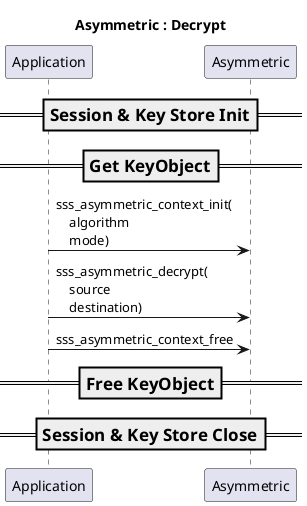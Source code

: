 @startuml

    title Asymmetric : Decrypt

    participant app as "Application"
    participant asym as "Asymmetric"
    === Session & Key Store Init ==
    === Get KeyObject ==
    app -> asym : sss_asymmetric_context_init(\n\
    algorithm \n\
    mode)
    app -> asym : sss_asymmetric_decrypt(\n\
    source\n\
    destination)
    app -> asym : sss_asymmetric_context_free

    === Free KeyObject ==
    === Session & Key Store Close ==

@enduml
